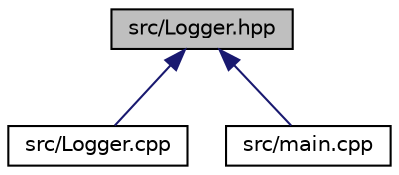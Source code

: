 digraph "src/Logger.hpp"
{
 // LATEX_PDF_SIZE
  edge [fontname="Helvetica",fontsize="10",labelfontname="Helvetica",labelfontsize="10"];
  node [fontname="Helvetica",fontsize="10",shape=record];
  Node1 [label="src/Logger.hpp",height=0.2,width=0.4,color="black", fillcolor="grey75", style="filled", fontcolor="black",tooltip="Singleton that manages logs, their severity and files."];
  Node1 -> Node2 [dir="back",color="midnightblue",fontsize="10",style="solid",fontname="Helvetica"];
  Node2 [label="src/Logger.cpp",height=0.2,width=0.4,color="black", fillcolor="white", style="filled",URL="$_logger_8cpp.html",tooltip="Implementation of Logger class."];
  Node1 -> Node3 [dir="back",color="midnightblue",fontsize="10",style="solid",fontname="Helvetica"];
  Node3 [label="src/main.cpp",height=0.2,width=0.4,color="black", fillcolor="white", style="filled",URL="$main_8cpp_source.html",tooltip=" "];
}
